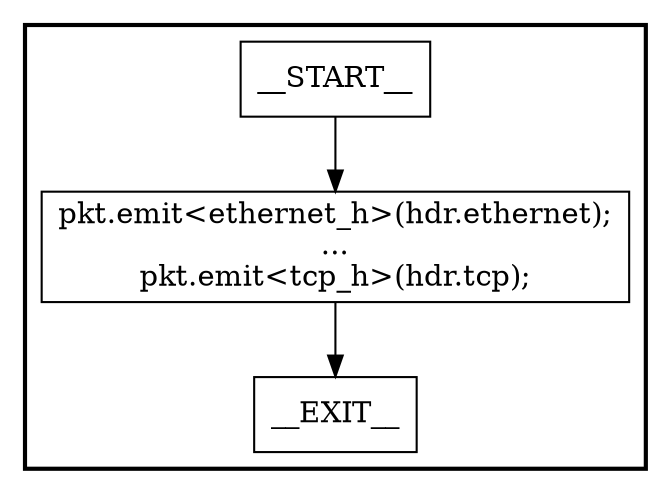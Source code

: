 digraph EgressDeparser {
subgraph cluster {
graph [
label="", labeljust=r, style=bold];
0[label=__START__, margin="", shape=rectangle, style=solid];
1[label=__EXIT__, margin="", shape=rectangle, style=solid];
2[label="pkt.emit<ethernet_h>(hdr.ethernet);
...
pkt.emit<tcp_h>(hdr.tcp);", margin="", shape=rectangle, style=solid];
0 -> 2[label=""];
2 -> 1[label=""];
}
}
